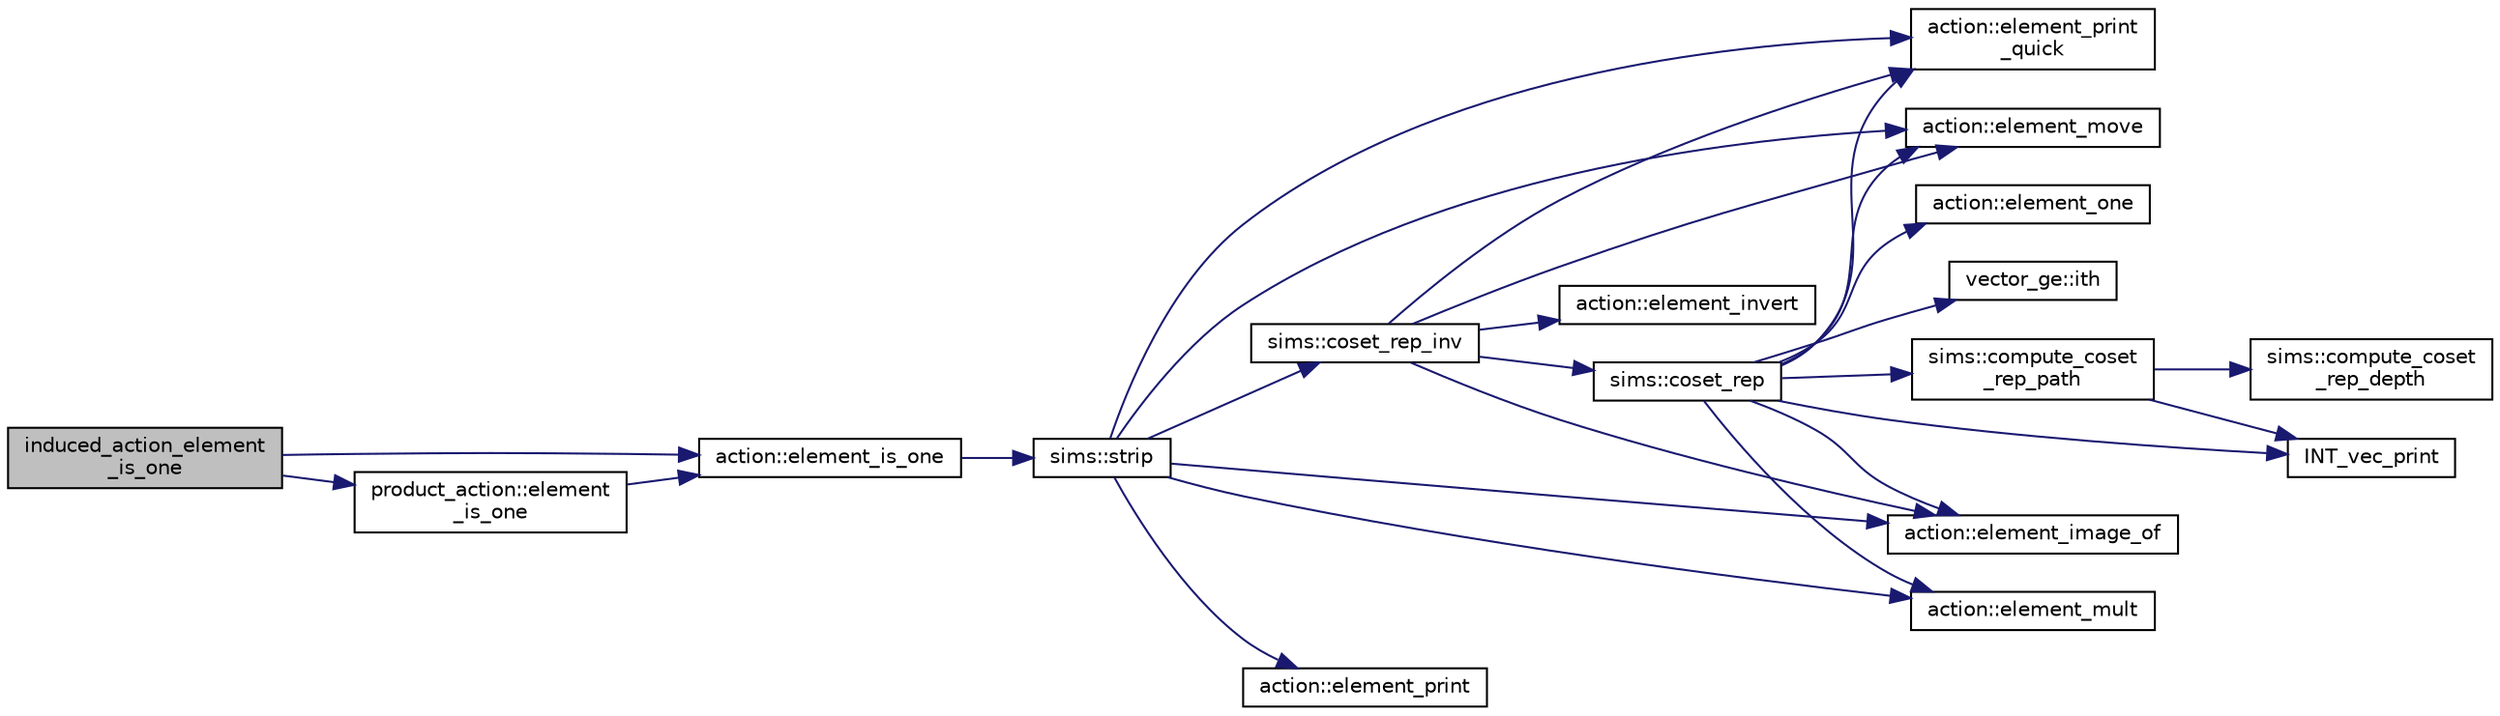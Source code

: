 digraph "induced_action_element_is_one"
{
  edge [fontname="Helvetica",fontsize="10",labelfontname="Helvetica",labelfontsize="10"];
  node [fontname="Helvetica",fontsize="10",shape=record];
  rankdir="LR";
  Node1590 [label="induced_action_element\l_is_one",height=0.2,width=0.4,color="black", fillcolor="grey75", style="filled", fontcolor="black"];
  Node1590 -> Node1591 [color="midnightblue",fontsize="10",style="solid",fontname="Helvetica"];
  Node1591 [label="product_action::element\l_is_one",height=0.2,width=0.4,color="black", fillcolor="white", style="filled",URL="$d8/d74/classproduct__action.html#ab1c6c2798ca1b38b880b65c23a9c7d0f"];
  Node1591 -> Node1592 [color="midnightblue",fontsize="10",style="solid",fontname="Helvetica"];
  Node1592 [label="action::element_is_one",height=0.2,width=0.4,color="black", fillcolor="white", style="filled",URL="$d2/d86/classaction.html#aeb623ab323a151f64d713288cd13224d"];
  Node1592 -> Node1593 [color="midnightblue",fontsize="10",style="solid",fontname="Helvetica"];
  Node1593 [label="sims::strip",height=0.2,width=0.4,color="black", fillcolor="white", style="filled",URL="$d9/df3/classsims.html#a4d902cab732ddf9f60788dda85b0a775"];
  Node1593 -> Node1594 [color="midnightblue",fontsize="10",style="solid",fontname="Helvetica"];
  Node1594 [label="action::element_print\l_quick",height=0.2,width=0.4,color="black", fillcolor="white", style="filled",URL="$d2/d86/classaction.html#a4844680cf6750396f76494a28655265b"];
  Node1593 -> Node1595 [color="midnightblue",fontsize="10",style="solid",fontname="Helvetica"];
  Node1595 [label="action::element_move",height=0.2,width=0.4,color="black", fillcolor="white", style="filled",URL="$d2/d86/classaction.html#a550947491bbb534d3d7951f50198a874"];
  Node1593 -> Node1596 [color="midnightblue",fontsize="10",style="solid",fontname="Helvetica"];
  Node1596 [label="action::element_image_of",height=0.2,width=0.4,color="black", fillcolor="white", style="filled",URL="$d2/d86/classaction.html#ae09559d4537a048fc860f8a74a31393d"];
  Node1593 -> Node1597 [color="midnightblue",fontsize="10",style="solid",fontname="Helvetica"];
  Node1597 [label="sims::coset_rep_inv",height=0.2,width=0.4,color="black", fillcolor="white", style="filled",URL="$d9/df3/classsims.html#a388f523d4ec997fce4e9ede924de99b9"];
  Node1597 -> Node1598 [color="midnightblue",fontsize="10",style="solid",fontname="Helvetica"];
  Node1598 [label="sims::coset_rep",height=0.2,width=0.4,color="black", fillcolor="white", style="filled",URL="$d9/df3/classsims.html#a3d669dba4d005cd2399388f27f44cd04"];
  Node1598 -> Node1599 [color="midnightblue",fontsize="10",style="solid",fontname="Helvetica"];
  Node1599 [label="sims::compute_coset\l_rep_path",height=0.2,width=0.4,color="black", fillcolor="white", style="filled",URL="$d9/df3/classsims.html#a22a53a24eb86dcfe54cb3588776a4d96"];
  Node1599 -> Node1600 [color="midnightblue",fontsize="10",style="solid",fontname="Helvetica"];
  Node1600 [label="sims::compute_coset\l_rep_depth",height=0.2,width=0.4,color="black", fillcolor="white", style="filled",URL="$d9/df3/classsims.html#abfeb782bd253f1df5253486afb120f6f"];
  Node1599 -> Node1601 [color="midnightblue",fontsize="10",style="solid",fontname="Helvetica"];
  Node1601 [label="INT_vec_print",height=0.2,width=0.4,color="black", fillcolor="white", style="filled",URL="$df/dbf/sajeeb_8_c.html#a79a5901af0b47dd0d694109543c027fe"];
  Node1598 -> Node1601 [color="midnightblue",fontsize="10",style="solid",fontname="Helvetica"];
  Node1598 -> Node1602 [color="midnightblue",fontsize="10",style="solid",fontname="Helvetica"];
  Node1602 [label="action::element_one",height=0.2,width=0.4,color="black", fillcolor="white", style="filled",URL="$d2/d86/classaction.html#a780a105daf04d6d1fe7e2f63b3c88e3b"];
  Node1598 -> Node1603 [color="midnightblue",fontsize="10",style="solid",fontname="Helvetica"];
  Node1603 [label="vector_ge::ith",height=0.2,width=0.4,color="black", fillcolor="white", style="filled",URL="$d4/d6e/classvector__ge.html#a1ff002e8b746a9beb119d57dcd4a15ff"];
  Node1598 -> Node1594 [color="midnightblue",fontsize="10",style="solid",fontname="Helvetica"];
  Node1598 -> Node1604 [color="midnightblue",fontsize="10",style="solid",fontname="Helvetica"];
  Node1604 [label="action::element_mult",height=0.2,width=0.4,color="black", fillcolor="white", style="filled",URL="$d2/d86/classaction.html#ae9e36b2cae1f0f7bd7144097fa9a34b3"];
  Node1598 -> Node1595 [color="midnightblue",fontsize="10",style="solid",fontname="Helvetica"];
  Node1598 -> Node1596 [color="midnightblue",fontsize="10",style="solid",fontname="Helvetica"];
  Node1597 -> Node1594 [color="midnightblue",fontsize="10",style="solid",fontname="Helvetica"];
  Node1597 -> Node1596 [color="midnightblue",fontsize="10",style="solid",fontname="Helvetica"];
  Node1597 -> Node1605 [color="midnightblue",fontsize="10",style="solid",fontname="Helvetica"];
  Node1605 [label="action::element_invert",height=0.2,width=0.4,color="black", fillcolor="white", style="filled",URL="$d2/d86/classaction.html#aa4bd01e338497714586636751fcef436"];
  Node1597 -> Node1595 [color="midnightblue",fontsize="10",style="solid",fontname="Helvetica"];
  Node1593 -> Node1606 [color="midnightblue",fontsize="10",style="solid",fontname="Helvetica"];
  Node1606 [label="action::element_print",height=0.2,width=0.4,color="black", fillcolor="white", style="filled",URL="$d2/d86/classaction.html#ae38c3ef3c1125213733d63c6fc3c40cd"];
  Node1593 -> Node1604 [color="midnightblue",fontsize="10",style="solid",fontname="Helvetica"];
  Node1590 -> Node1592 [color="midnightblue",fontsize="10",style="solid",fontname="Helvetica"];
}
